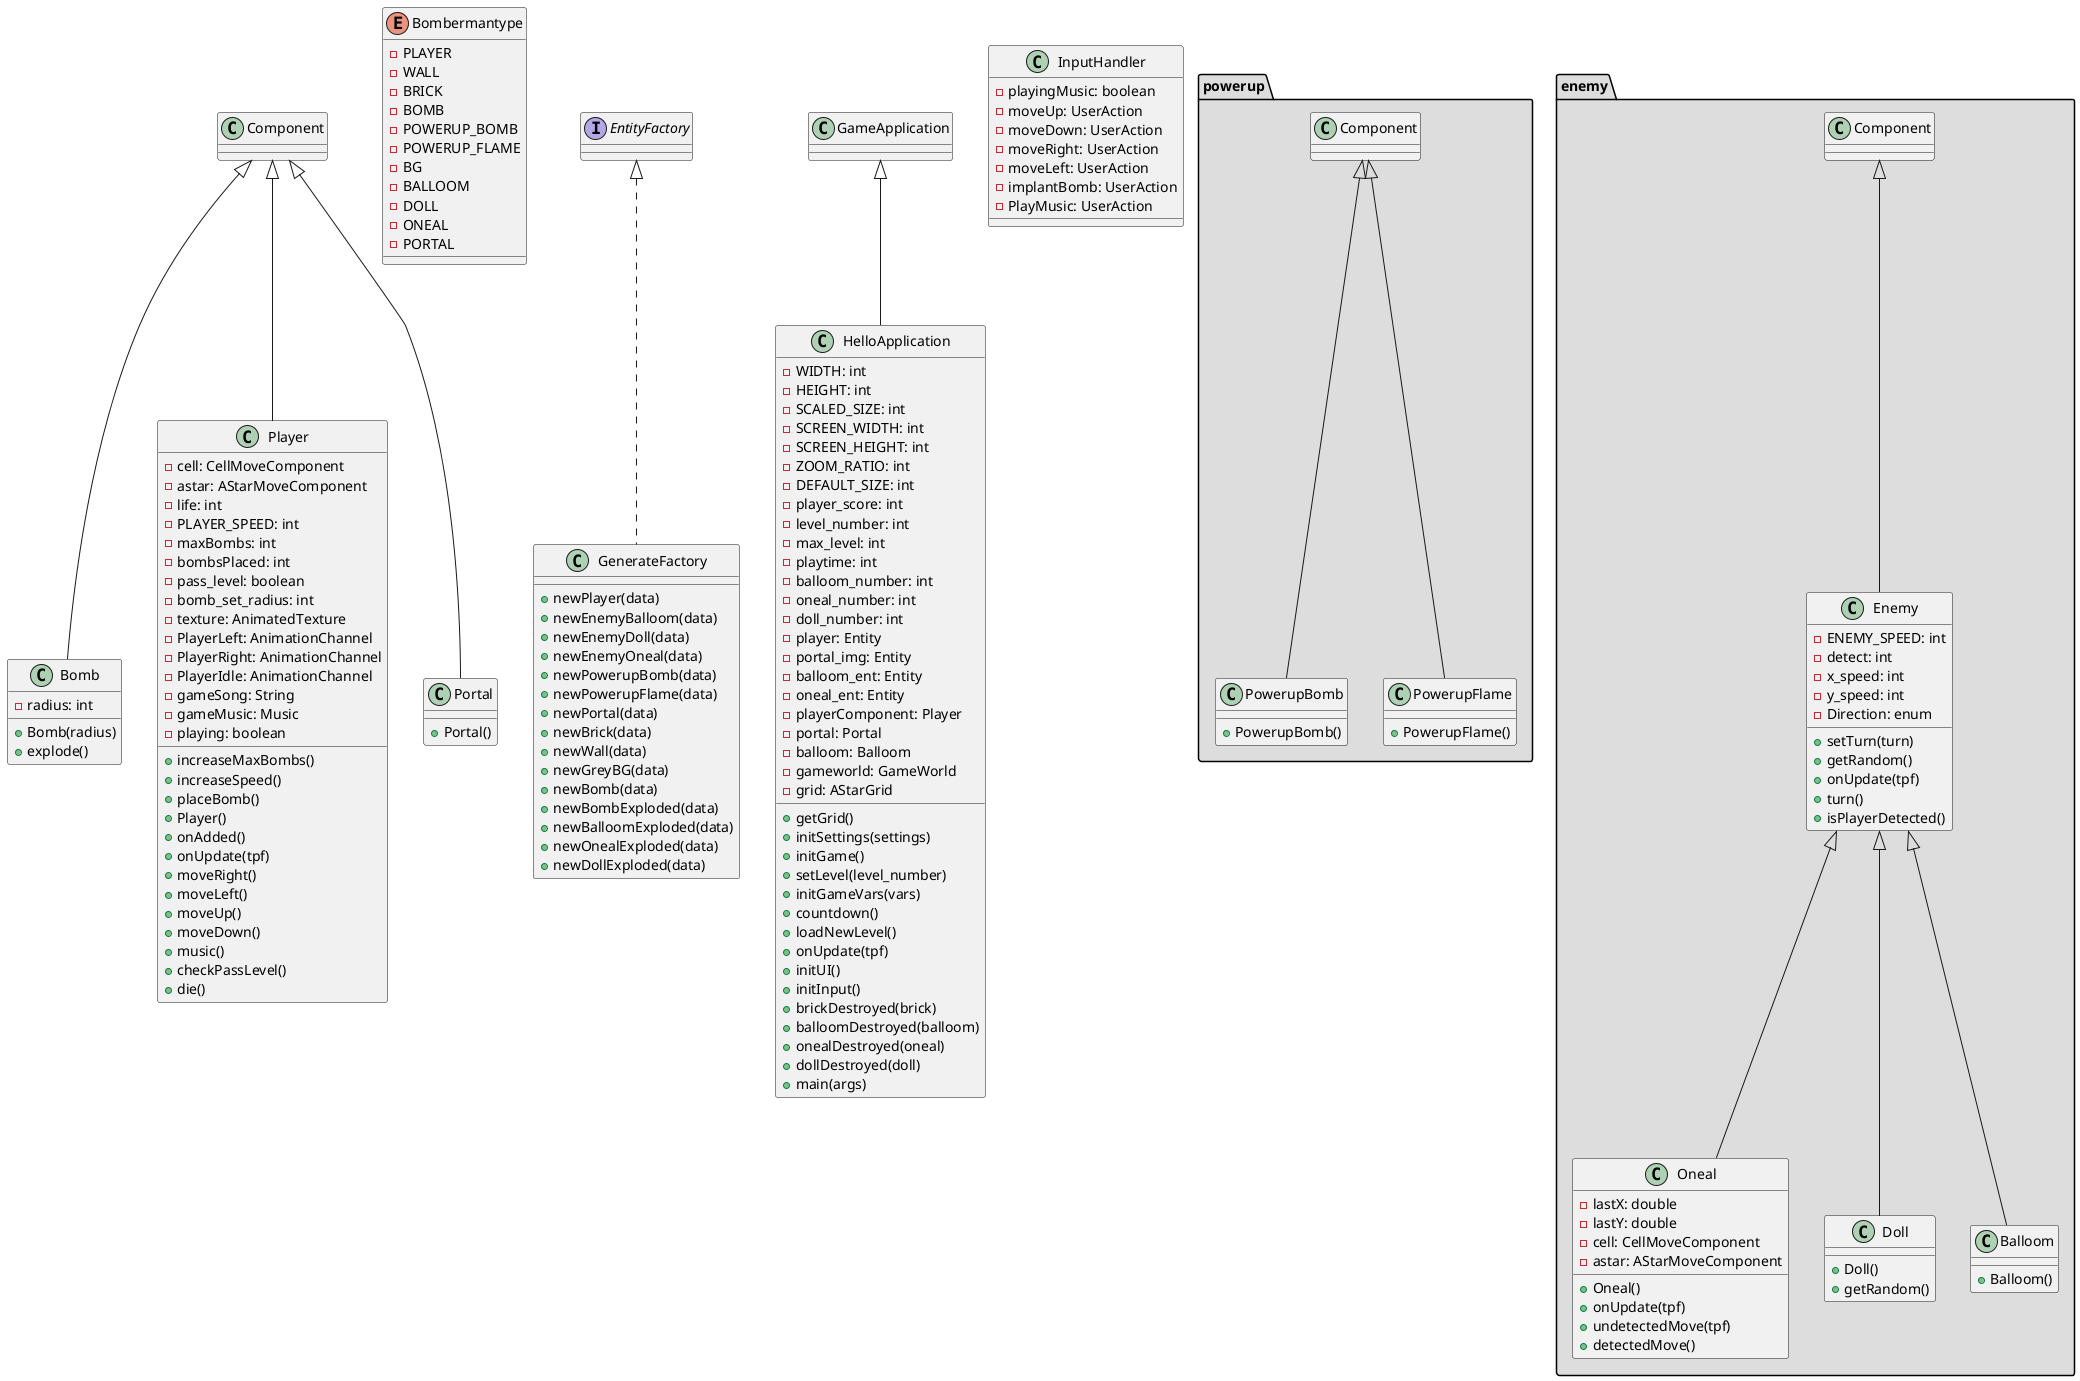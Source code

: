@startuml Bomberman
class Bomb extends Component {
    - radius: int
    + Bomb(radius)
    + explode()
}
enum Bombermantype {
    - PLAYER
    - WALL
    - BRICK
    - BOMB
    - POWERUP_BOMB
    - POWERUP_FLAME
    - BG
    - BALLOOM
    - DOLL
    - ONEAL
    - PORTAL
}
class GenerateFactory implements EntityFactory {
    + newPlayer(data)
    + newEnemyBalloom(data)
    + newEnemyDoll(data)
    + newEnemyOneal(data)
    + newPowerupBomb(data)
    + newPowerupFlame(data)
    + newPortal(data)
    + newBrick(data)
    + newWall(data)
    + newGreyBG(data)
    + newBomb(data)
    + newBombExploded(data)
    + newBalloomExploded(data)
    + newOnealExploded(data)
    + newDollExploded(data)
}

class HelloApplication extends GameApplication {
    - WIDTH: int
    - HEIGHT: int
    - SCALED_SIZE: int
    - SCREEN_WIDTH: int
    - SCREEN_HEIGHT: int
    - ZOOM_RATIO: int
    - DEFAULT_SIZE: int
    - player_score: int
    - level_number: int
    - max_level: int
    - playtime: int
    - balloom_number: int
    - oneal_number: int
    - doll_number: int
    - player: Entity
    - portal_img: Entity
    - balloom_ent: Entity
    - oneal_ent: Entity
    - playerComponent: Player
    - portal: Portal
    - balloom: Balloom
    - gameworld: GameWorld
    - grid: AStarGrid
    + getGrid()
    + initSettings(settings)
    + initGame()
    + setLevel(level_number)
    + initGameVars(vars)
    + countdown()
    + loadNewLevel()
    + onUpdate(tpf)
    + initUI()
    + initInput()
    + brickDestroyed(brick)
    + balloomDestroyed(balloom)
    + onealDestroyed(oneal)
    + dollDestroyed(doll)
    + main(args)

}
class InputHandler {
    - playingMusic: boolean
    - moveUp: UserAction
    - moveDown: UserAction
    - moveRight: UserAction
    - moveLeft: UserAction
    - implantBomb: UserAction
    - PlayMusic: UserAction
}
class Player extends Component {
    - cell: CellMoveComponent
    - astar: AStarMoveComponent
    - life: int
    - PLAYER_SPEED: int
    - maxBombs: int
    - bombsPlaced: int
    - pass_level: boolean
    - bomb_set_radius: int
    - texture: AnimatedTexture
    - PlayerLeft: AnimationChannel
    - PlayerRight: AnimationChannel
    - PlayerIdle: AnimationChannel
    - gameSong: String
    - gameMusic: Music
    - playing: boolean
    + increaseMaxBombs()
    + increaseSpeed()
    + placeBomb()
    + Player()
    + onAdded()
    + onUpdate(tpf)
    + moveRight()
    + moveLeft()
    + moveUp()
    + moveDown()
    + music()
    + checkPassLevel()
    + die()
}

class Portal extends Component {
    + Portal()
}

package "powerup" #DDDDDD {
    class PowerupBomb extends Component {
        + PowerupBomb()
    }

    class PowerupFlame extends Component {
        + PowerupFlame()
    }
}

package "enemy" #DDDDDD {
    Enemy <|-- Oneal
    Enemy <|-- Doll
    Enemy <|-- Balloom
    class Enemy extends Component {
        - ENEMY_SPEED: int
        - detect: int
        - x_speed: int
        - y_speed: int
        - Direction: enum
        + setTurn(turn)
        + getRandom()
        + onUpdate(tpf)
        + turn()
        + isPlayerDetected()
    }

    class Balloom {
        + Balloom()
    }
    class Doll {
        + Doll()
        + getRandom()
    }
    class Oneal {
        - lastX: double
        - lastY: double
        - cell: CellMoveComponent
        - astar: AStarMoveComponent
        + Oneal()
        + onUpdate(tpf)
        + undetectedMove(tpf)
        + detectedMove()
    }

}
@enduml